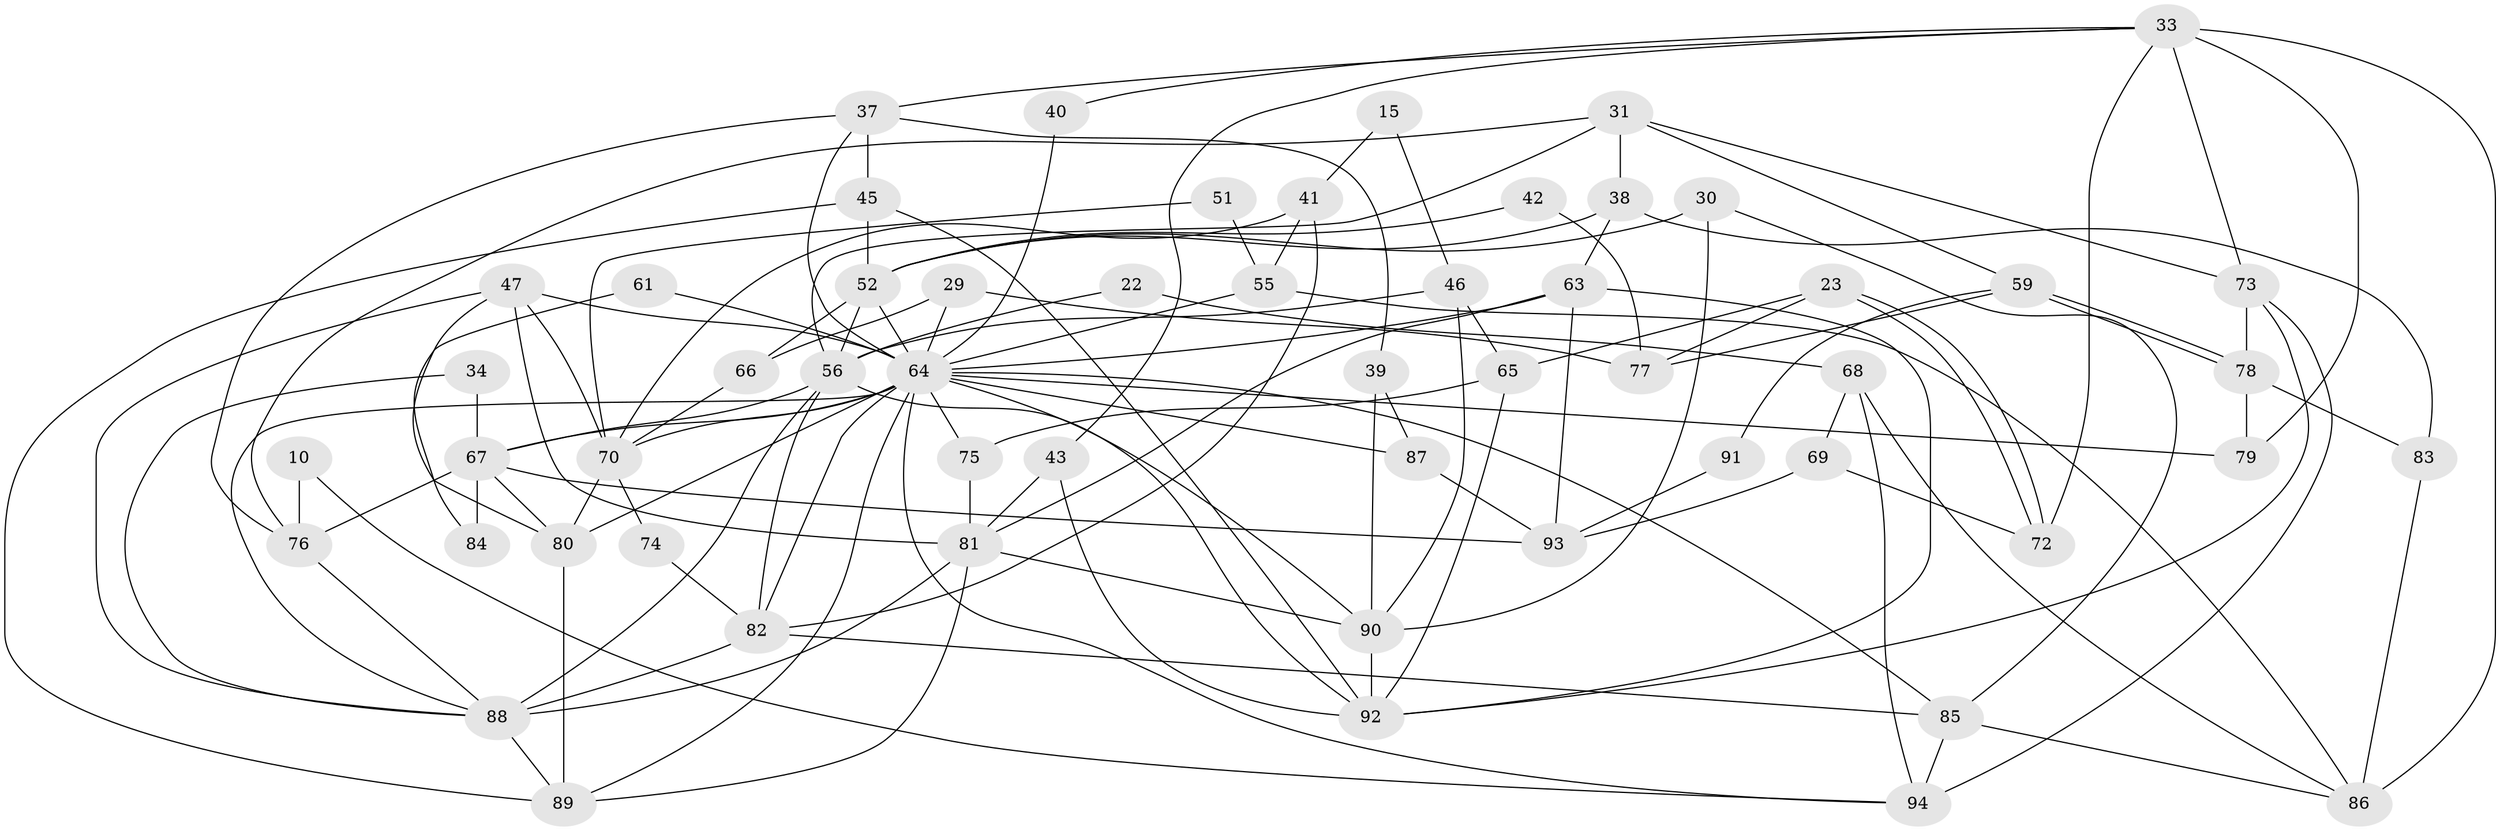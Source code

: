 // original degree distribution, {3: 0.23404255319148937, 6: 0.0851063829787234, 4: 0.2978723404255319, 2: 0.13829787234042554, 5: 0.2127659574468085, 9: 0.010638297872340425, 7: 0.010638297872340425, 8: 0.010638297872340425}
// Generated by graph-tools (version 1.1) at 2025/54/03/04/25 21:54:03]
// undirected, 56 vertices, 126 edges
graph export_dot {
graph [start="1"]
  node [color=gray90,style=filled];
  10;
  15;
  22;
  23;
  29;
  30;
  31 [super="+17"];
  33 [super="+14"];
  34;
  37;
  38;
  39;
  40;
  41;
  42;
  43;
  45;
  46;
  47;
  51;
  52 [super="+16"];
  55;
  56 [super="+3"];
  59;
  61 [super="+5"];
  63;
  64 [super="+44+36+57+54+25"];
  65;
  66;
  67 [super="+49+9"];
  68;
  69;
  70 [super="+18+50"];
  72;
  73;
  74;
  75;
  76;
  77 [super="+21"];
  78;
  79;
  80 [super="+60"];
  81 [super="+58+53"];
  82 [super="+71+28"];
  83;
  84;
  85 [super="+19"];
  86 [super="+35"];
  87;
  88 [super="+48"];
  89 [super="+62"];
  90;
  91;
  92 [super="+26"];
  93;
  94;
  10 -- 94;
  10 -- 76;
  15 -- 41;
  15 -- 46;
  22 -- 68;
  22 -- 56;
  23 -- 72;
  23 -- 72;
  23 -- 65;
  23 -- 77;
  29 -- 77 [weight=2];
  29 -- 66;
  29 -- 64;
  30 -- 90;
  30 -- 52 [weight=2];
  30 -- 85;
  31 -- 56;
  31 -- 38;
  31 -- 73;
  31 -- 59;
  31 -- 76;
  33 -- 79;
  33 -- 37;
  33 -- 86 [weight=2];
  33 -- 40;
  33 -- 73;
  33 -- 72;
  33 -- 43;
  34 -- 67;
  34 -- 88;
  37 -- 76;
  37 -- 39;
  37 -- 45;
  37 -- 64;
  38 -- 52 [weight=2];
  38 -- 63;
  38 -- 83;
  39 -- 90;
  39 -- 87;
  40 -- 64;
  41 -- 55;
  41 -- 70;
  41 -- 82;
  42 -- 52;
  42 -- 77;
  43 -- 81;
  43 -- 92;
  45 -- 89;
  45 -- 52;
  45 -- 92;
  46 -- 90;
  46 -- 65;
  46 -- 56;
  47 -- 81 [weight=3];
  47 -- 80 [weight=2];
  47 -- 88;
  47 -- 64;
  47 -- 70;
  51 -- 55;
  51 -- 70;
  52 -- 56 [weight=2];
  52 -- 66;
  52 -- 64 [weight=3];
  55 -- 86;
  55 -- 64;
  56 -- 88 [weight=2];
  56 -- 92;
  56 -- 67;
  56 -- 82;
  59 -- 78;
  59 -- 78;
  59 -- 77;
  59 -- 91;
  61 -- 84 [weight=2];
  61 -- 64 [weight=3];
  63 -- 93;
  63 -- 64;
  63 -- 81;
  63 -- 92;
  64 -- 85 [weight=2];
  64 -- 87;
  64 -- 88;
  64 -- 90;
  64 -- 79;
  64 -- 67 [weight=2];
  64 -- 89;
  64 -- 80;
  64 -- 94;
  64 -- 82 [weight=2];
  64 -- 70 [weight=2];
  64 -- 75;
  65 -- 92;
  65 -- 75;
  66 -- 70;
  67 -- 80;
  67 -- 84 [weight=2];
  67 -- 76;
  67 -- 93 [weight=2];
  68 -- 69;
  68 -- 94;
  68 -- 86;
  69 -- 72;
  69 -- 93;
  70 -- 74;
  70 -- 80;
  73 -- 94;
  73 -- 78;
  73 -- 92;
  74 -- 82;
  75 -- 81;
  76 -- 88;
  78 -- 79;
  78 -- 83;
  80 -- 89 [weight=2];
  81 -- 88;
  81 -- 89;
  81 -- 90;
  82 -- 85;
  82 -- 88 [weight=2];
  83 -- 86;
  85 -- 94 [weight=2];
  85 -- 86;
  87 -- 93;
  88 -- 89 [weight=2];
  90 -- 92;
  91 -- 93;
}
